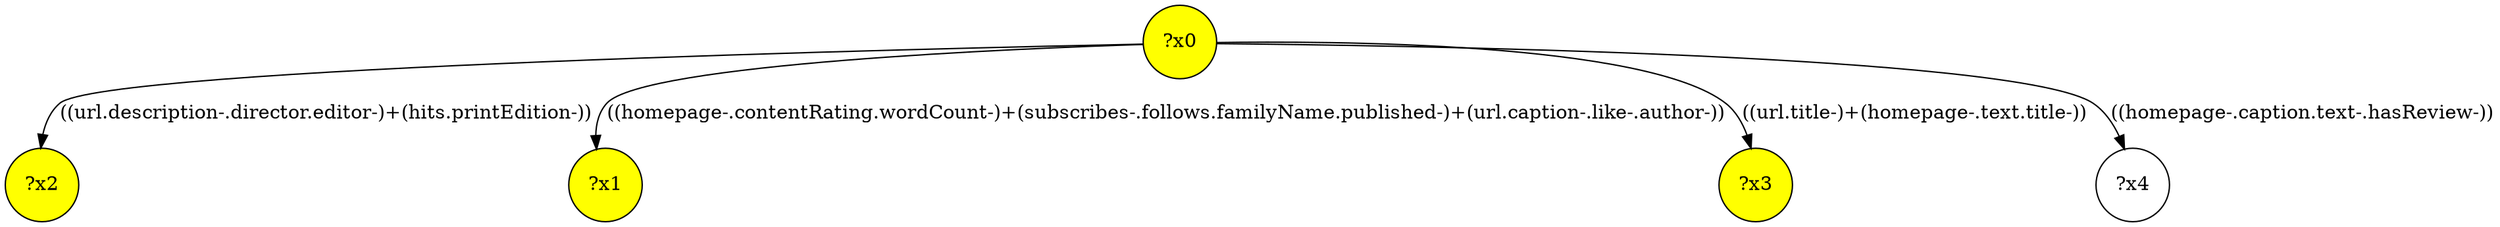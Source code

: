 digraph g {
	x2 [fillcolor="yellow", style="filled," shape=circle, label="?x2"];
	x1 [fillcolor="yellow", style="filled," shape=circle, label="?x1"];
	x3 [fillcolor="yellow", style="filled," shape=circle, label="?x3"];
	x0 [fillcolor="yellow", style="filled," shape=circle, label="?x0"];
	x0 -> x1 [label="((homepage-.contentRating.wordCount-)+(subscribes-.follows.familyName.published-)+(url.caption-.like-.author-))"];
	x0 -> x2 [label="((url.description-.director.editor-)+(hits.printEdition-))"];
	x0 -> x3 [label="((url.title-)+(homepage-.text.title-))"];
	x4 [shape=circle, label="?x4"];
	x0 -> x4 [label="((homepage-.caption.text-.hasReview-))"];
}
